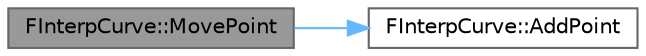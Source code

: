 digraph "FInterpCurve::MovePoint"
{
 // INTERACTIVE_SVG=YES
 // LATEX_PDF_SIZE
  bgcolor="transparent";
  edge [fontname=Helvetica,fontsize=10,labelfontname=Helvetica,labelfontsize=10];
  node [fontname=Helvetica,fontsize=10,shape=box,height=0.2,width=0.4];
  rankdir="LR";
  Node1 [id="Node000001",label="FInterpCurve::MovePoint",height=0.2,width=0.4,color="gray40", fillcolor="grey60", style="filled", fontcolor="black",tooltip="Moves a keypoint to a new In value."];
  Node1 -> Node2 [id="edge1_Node000001_Node000002",color="steelblue1",style="solid",tooltip=" "];
  Node2 [id="Node000002",label="FInterpCurve::AddPoint",height=0.2,width=0.4,color="grey40", fillcolor="white", style="filled",URL="$d2/dbf/classFInterpCurve.html#aecf61ec2afbe95c027bc96ba93e637dc",tooltip="Adds a new keypoint to the InterpCurve with the supplied In and Out value."];
}
